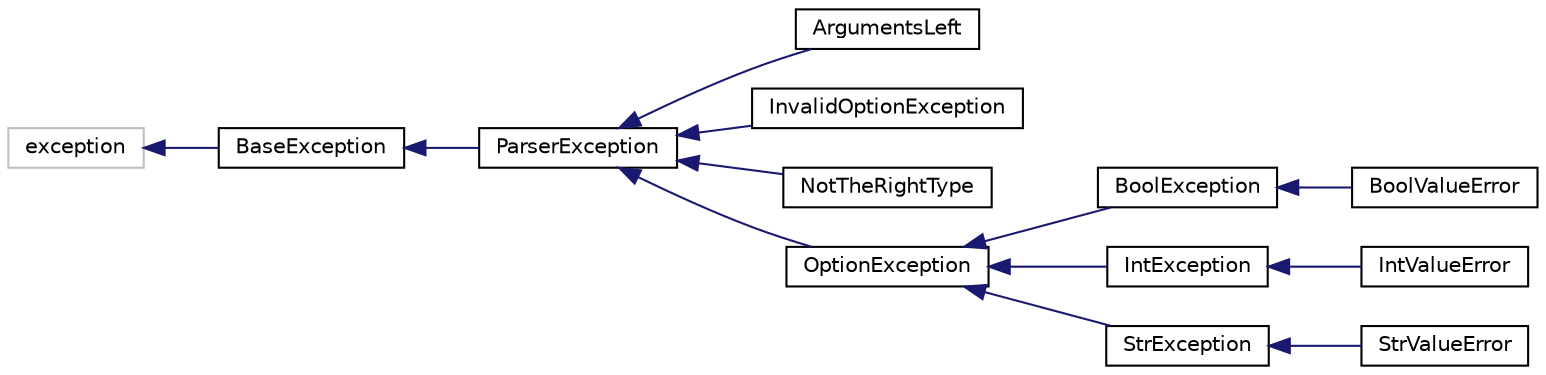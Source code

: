 digraph "Graphical Class Hierarchy"
{
  edge [fontname="Helvetica",fontsize="10",labelfontname="Helvetica",labelfontsize="10"];
  node [fontname="Helvetica",fontsize="10",shape=record];
  rankdir="LR";
  Node1 [label="exception",height=0.2,width=0.4,color="grey75", fillcolor="white", style="filled"];
  Node1 -> Node2 [dir="back",color="midnightblue",fontsize="10",style="solid",fontname="Helvetica"];
  Node2 [label="BaseException",height=0.2,width=0.4,color="black", fillcolor="white", style="filled",URL="$d0/d6c/classBaseException.html"];
  Node2 -> Node3 [dir="back",color="midnightblue",fontsize="10",style="solid",fontname="Helvetica"];
  Node3 [label="ParserException",height=0.2,width=0.4,color="black", fillcolor="white", style="filled",URL="$df/d55/classParserException.html"];
  Node3 -> Node4 [dir="back",color="midnightblue",fontsize="10",style="solid",fontname="Helvetica"];
  Node4 [label="ArgumentsLeft",height=0.2,width=0.4,color="black", fillcolor="white", style="filled",URL="$d3/df9/classArgumentsLeft.html"];
  Node3 -> Node5 [dir="back",color="midnightblue",fontsize="10",style="solid",fontname="Helvetica"];
  Node5 [label="InvalidOptionException",height=0.2,width=0.4,color="black", fillcolor="white", style="filled",URL="$d3/dd9/classInvalidOptionException.html"];
  Node3 -> Node6 [dir="back",color="midnightblue",fontsize="10",style="solid",fontname="Helvetica"];
  Node6 [label="NotTheRightType",height=0.2,width=0.4,color="black", fillcolor="white", style="filled",URL="$d7/d38/classNotTheRightType.html"];
  Node3 -> Node7 [dir="back",color="midnightblue",fontsize="10",style="solid",fontname="Helvetica"];
  Node7 [label="OptionException",height=0.2,width=0.4,color="black", fillcolor="white", style="filled",URL="$d5/db4/classOptionException.html"];
  Node7 -> Node8 [dir="back",color="midnightblue",fontsize="10",style="solid",fontname="Helvetica"];
  Node8 [label="BoolException",height=0.2,width=0.4,color="black", fillcolor="white", style="filled",URL="$d6/d1d/classBoolException.html"];
  Node8 -> Node9 [dir="back",color="midnightblue",fontsize="10",style="solid",fontname="Helvetica"];
  Node9 [label="BoolValueError",height=0.2,width=0.4,color="black", fillcolor="white", style="filled",URL="$d7/d84/classBoolValueError.html"];
  Node7 -> Node10 [dir="back",color="midnightblue",fontsize="10",style="solid",fontname="Helvetica"];
  Node10 [label="IntException",height=0.2,width=0.4,color="black", fillcolor="white", style="filled",URL="$d6/d2b/classIntException.html"];
  Node10 -> Node11 [dir="back",color="midnightblue",fontsize="10",style="solid",fontname="Helvetica"];
  Node11 [label="IntValueError",height=0.2,width=0.4,color="black", fillcolor="white", style="filled",URL="$d7/d01/classIntValueError.html"];
  Node7 -> Node12 [dir="back",color="midnightblue",fontsize="10",style="solid",fontname="Helvetica"];
  Node12 [label="StrException",height=0.2,width=0.4,color="black", fillcolor="white", style="filled",URL="$d2/d19/classStrException.html"];
  Node12 -> Node13 [dir="back",color="midnightblue",fontsize="10",style="solid",fontname="Helvetica"];
  Node13 [label="StrValueError",height=0.2,width=0.4,color="black", fillcolor="white", style="filled",URL="$da/da6/classStrValueError.html"];
}
